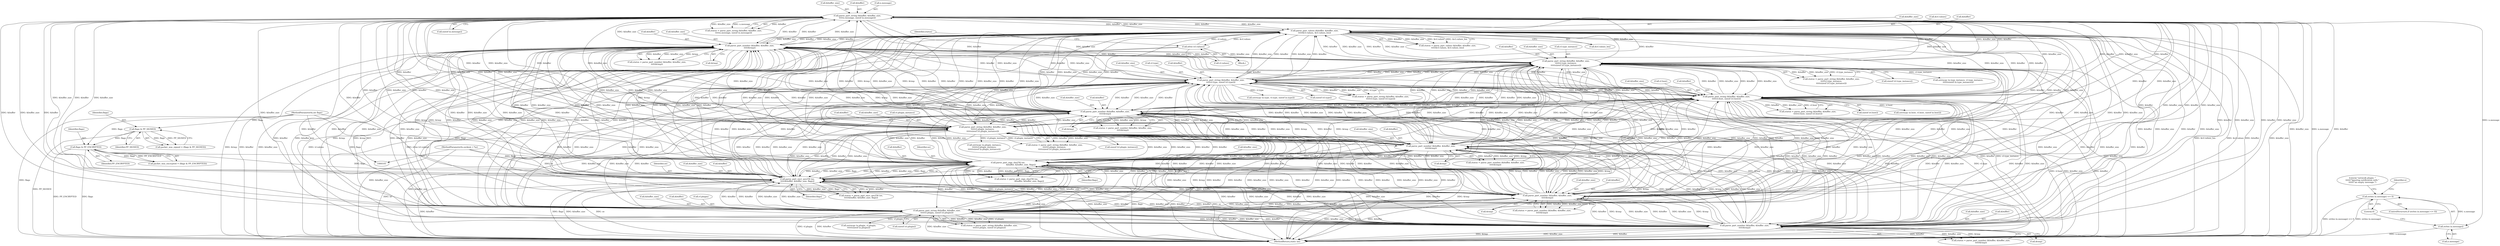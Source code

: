 digraph "0_collectd_b589096f907052b3a4da2b9ccc9b0e2e888dfc18@API" {
"1000744" [label="(Call,strlen (n.message) <= 0)"];
"1000745" [label="(Call,strlen (n.message))"];
"1000690" [label="(Call,parse_part_string (&buffer, &buffer_size,\n\t\t\t\t\tn.message, sizeof (n.message)))"];
"1000348" [label="(Call,parse_part_values (&buffer, &buffer_size,\n\t\t\t\t\t&vl.values, &vl.values_len))"];
"1000460" [label="(Call,parse_part_number (&buffer, &buffer_size,\n\t\t\t\t\t&tmp))"];
"1000655" [label="(Call,parse_part_string (&buffer, &buffer_size,\n\t\t\t\t\tvl.type_instance,\n\t\t\t\t\tsizeof (vl.type_instance)))"];
"1000620" [label="(Call,parse_part_string (&buffer, &buffer_size,\n\t\t\t\t\tvl.type, sizeof (vl.type)))"];
"1000515" [label="(Call,parse_part_string (&buffer, &buffer_size,\n\t\t\t\t\tvl.host, sizeof (vl.host)))"];
"1000386" [label="(Call,parse_part_number (&buffer, &buffer_size,\n\t\t\t\t\t&tmp))"];
"1000550" [label="(Call,parse_part_string (&buffer, &buffer_size,\n\t\t\t\t\tvl.plugin, sizeof (vl.plugin)))"];
"1000489" [label="(Call,parse_part_number (&buffer, &buffer_size,\n\t\t\t\t\t&tmp))"];
"1000218" [label="(Call,parse_part_encr_aes256 (se,\n\t\t\t\t\t&buffer, &buffer_size, flags))"];
"1000281" [label="(Call,parse_part_sign_sha256 (se,\n                                        &buffer, &buffer_size, flags))"];
"1000106" [label="(MethodParameterIn,sockent_t *se)"];
"1000770" [label="(Call,parse_part_number (&buffer, &buffer_size,\n\t\t\t\t\t&tmp))"];
"1000585" [label="(Call,parse_part_string (&buffer, &buffer_size,\n\t\t\t\t\tvl.plugin_instance,\n\t\t\t\t\tsizeof (vl.plugin_instance)))"];
"1000422" [label="(Call,parse_part_number (&buffer, &buffer_size,\n\t\t\t\t\t&tmp))"];
"1000127" [label="(Call,flags & PP_ENCRYPTED)"];
"1000121" [label="(Call,flags & PP_SIGNED)"];
"1000109" [label="(MethodParameterIn,int flags)"];
"1000370" [label="(Call,sfree (vl.values))"];
"1000513" [label="(Call,status = parse_part_string (&buffer, &buffer_size,\n\t\t\t\t\tvl.host, sizeof (vl.host)))"];
"1000371" [label="(Call,vl.values)"];
"1000353" [label="(Call,&vl.values)"];
"1000125" [label="(Call,packet_was_encrypted = (flags & PP_ENCRYPTED))"];
"1000219" [label="(Identifier,se)"];
"1000653" [label="(Call,status = parse_part_string (&buffer, &buffer_size,\n\t\t\t\t\tvl.type_instance,\n\t\t\t\t\tsizeof (vl.type_instance)))"];
"1000757" [label="(Identifier,n)"];
"1000420" [label="(Call,status = parse_part_number (&buffer, &buffer_size,\n\t\t\t\t\t&tmp))"];
"1000458" [label="(Call,status = parse_part_number (&buffer, &buffer_size,\n\t\t\t\t\t&tmp))"];
"1000492" [label="(Call,&buffer_size)"];
"1000389" [label="(Call,&buffer_size)"];
"1000222" [label="(Call,&buffer_size)"];
"1000281" [label="(Call,parse_part_sign_sha256 (se,\n                                        &buffer, &buffer_size, flags))"];
"1000123" [label="(Identifier,PP_SIGNED)"];
"1000515" [label="(Call,parse_part_string (&buffer, &buffer_size,\n\t\t\t\t\tvl.host, sizeof (vl.host)))"];
"1000636" [label="(Call,sstrncpy (n.type, vl.type, sizeof (n.type)))"];
"1000220" [label="(Call,&buffer)"];
"1000558" [label="(Call,sizeof (vl.plugin))"];
"1000585" [label="(Call,parse_part_string (&buffer, &buffer_size,\n\t\t\t\t\tvl.plugin_instance,\n\t\t\t\t\tsizeof (vl.plugin_instance)))"];
"1000588" [label="(Call,&buffer_size)"];
"1000386" [label="(Call,parse_part_number (&buffer, &buffer_size,\n\t\t\t\t\t&tmp))"];
"1000349" [label="(Call,&buffer)"];
"1000746" [label="(Call,n.message)"];
"1000658" [label="(Call,&buffer_size)"];
"1000279" [label="(Call,status = parse_part_sign_sha256 (se,\n                                        &buffer, &buffer_size, flags))"];
"1000548" [label="(Call,status = parse_part_string (&buffer, &buffer_size,\n\t\t\t\t\tvl.plugin, sizeof (vl.plugin)))"];
"1000460" [label="(Call,parse_part_number (&buffer, &buffer_size,\n\t\t\t\t\t&tmp))"];
"1000593" [label="(Call,sizeof (vl.plugin_instance))"];
"1000106" [label="(MethodParameterIn,sockent_t *se)"];
"1000516" [label="(Call,&buffer)"];
"1000487" [label="(Call,status = parse_part_number (&buffer, &buffer_size,\n\t\t\t\t\t&tmp))"];
"1000553" [label="(Call,&buffer_size)"];
"1000129" [label="(Identifier,PP_ENCRYPTED)"];
"1000770" [label="(Call,parse_part_number (&buffer, &buffer_size,\n\t\t\t\t\t&tmp))"];
"1000494" [label="(Call,&tmp)"];
"1000518" [label="(Call,&buffer_size)"];
"1000771" [label="(Call,&buffer)"];
"1000346" [label="(Call,status = parse_part_values (&buffer, &buffer_size,\n\t\t\t\t\t&vl.values, &vl.values_len))"];
"1000427" [label="(Call,&tmp)"];
"1000623" [label="(Call,&buffer_size)"];
"1000698" [label="(Call,sizeof (n.message))"];
"1000152" [label="(Identifier,status)"];
"1000119" [label="(Call,packet_was_signed = (flags & PP_SIGNED))"];
"1000384" [label="(Call,status = parse_part_number (&buffer, &buffer_size,\n\t\t\t\t\t&tmp))"];
"1000224" [label="(Identifier,flags)"];
"1000218" [label="(Call,parse_part_encr_aes256 (se,\n\t\t\t\t\t&buffer, &buffer_size, flags))"];
"1000285" [label="(Call,&buffer_size)"];
"1000121" [label="(Call,flags & PP_SIGNED)"];
"1000590" [label="(Call,vl.plugin_instance)"];
"1000283" [label="(Call,&buffer)"];
"1000345" [label="(Block,)"];
"1000586" [label="(Call,&buffer)"];
"1000422" [label="(Call,parse_part_number (&buffer, &buffer_size,\n\t\t\t\t\t&tmp))"];
"1000817" [label="(MethodReturn,static int)"];
"1000663" [label="(Call,sizeof (vl.type_instance))"];
"1000551" [label="(Call,&buffer)"];
"1000425" [label="(Call,&buffer_size)"];
"1000370" [label="(Call,sfree (vl.values))"];
"1000601" [label="(Call,sstrncpy (n.plugin_instance,\n\t\t\t\t\t\tvl.plugin_instance,\n\t\t\t\t\t\tsizeof (n.plugin_instance)))"];
"1000523" [label="(Call,sizeof (vl.host))"];
"1000660" [label="(Call,vl.type_instance)"];
"1000583" [label="(Call,status = parse_part_string (&buffer, &buffer_size,\n\t\t\t\t\tvl.plugin_instance,\n\t\t\t\t\tsizeof (vl.plugin_instance)))"];
"1000348" [label="(Call,parse_part_values (&buffer, &buffer_size,\n\t\t\t\t\t&vl.values, &vl.values_len))"];
"1000520" [label="(Call,vl.host)"];
"1000752" [label="(Literal,\"network plugin: \"\n\t\t\t\t\t\t\"Ignoring notification with \"\n\t\t\t\t\t\t\"an empty message.\")"];
"1000628" [label="(Call,sizeof (vl.type))"];
"1000693" [label="(Call,&buffer_size)"];
"1000743" [label="(ControlStructure,if (strlen (n.message) <= 0))"];
"1000773" [label="(Call,&buffer_size)"];
"1000618" [label="(Call,status = parse_part_string (&buffer, &buffer_size,\n\t\t\t\t\tvl.type, sizeof (vl.type)))"];
"1000351" [label="(Call,&buffer_size)"];
"1000391" [label="(Call,&tmp)"];
"1000555" [label="(Call,vl.plugin)"];
"1000463" [label="(Call,&buffer_size)"];
"1000745" [label="(Call,strlen (n.message))"];
"1000566" [label="(Call,sstrncpy (n.plugin, vl.plugin,\n\t\t\t\t\t\tsizeof (n.plugin)))"];
"1000109" [label="(MethodParameterIn,int flags)"];
"1000387" [label="(Call,&buffer)"];
"1000744" [label="(Call,strlen (n.message) <= 0)"];
"1000423" [label="(Call,&buffer)"];
"1000357" [label="(Call,&vl.values_len)"];
"1000620" [label="(Call,parse_part_string (&buffer, &buffer_size,\n\t\t\t\t\tvl.type, sizeof (vl.type)))"];
"1000655" [label="(Call,parse_part_string (&buffer, &buffer_size,\n\t\t\t\t\tvl.type_instance,\n\t\t\t\t\tsizeof (vl.type_instance)))"];
"1000531" [label="(Call,sstrncpy (n.host, vl.host, sizeof (n.host)))"];
"1000216" [label="(Call,status = parse_part_encr_aes256 (se,\n\t\t\t\t\t&buffer, &buffer_size, flags))"];
"1000749" [label="(Literal,0)"];
"1000550" [label="(Call,parse_part_string (&buffer, &buffer_size,\n\t\t\t\t\tvl.plugin, sizeof (vl.plugin)))"];
"1000625" [label="(Call,vl.type)"];
"1000775" [label="(Call,&tmp)"];
"1000128" [label="(Identifier,flags)"];
"1000621" [label="(Call,&buffer)"];
"1000690" [label="(Call,parse_part_string (&buffer, &buffer_size,\n\t\t\t\t\tn.message, sizeof (n.message)))"];
"1000465" [label="(Call,&tmp)"];
"1000490" [label="(Call,&buffer)"];
"1000287" [label="(Identifier,flags)"];
"1000282" [label="(Identifier,se)"];
"1000691" [label="(Call,&buffer)"];
"1000489" [label="(Call,parse_part_number (&buffer, &buffer_size,\n\t\t\t\t\t&tmp))"];
"1000461" [label="(Call,&buffer)"];
"1000768" [label="(Call,status = parse_part_number (&buffer, &buffer_size,\n\t\t\t\t\t&tmp))"];
"1000122" [label="(Identifier,flags)"];
"1000656" [label="(Call,&buffer)"];
"1000688" [label="(Call,status = parse_part_string (&buffer, &buffer_size,\n\t\t\t\t\tn.message, sizeof (n.message)))"];
"1000671" [label="(Call,sstrncpy (n.type_instance, vl.type_instance,\n\t\t\t\t\t\tsizeof (n.type_instance)))"];
"1000127" [label="(Call,flags & PP_ENCRYPTED)"];
"1000695" [label="(Call,n.message)"];
"1000744" -> "1000743"  [label="AST: "];
"1000744" -> "1000749"  [label="CFG: "];
"1000745" -> "1000744"  [label="AST: "];
"1000749" -> "1000744"  [label="AST: "];
"1000752" -> "1000744"  [label="CFG: "];
"1000757" -> "1000744"  [label="CFG: "];
"1000744" -> "1000817"  [label="DDG: strlen (n.message) <= 0"];
"1000744" -> "1000817"  [label="DDG: strlen (n.message)"];
"1000745" -> "1000744"  [label="DDG: n.message"];
"1000745" -> "1000746"  [label="CFG: "];
"1000746" -> "1000745"  [label="AST: "];
"1000749" -> "1000745"  [label="CFG: "];
"1000745" -> "1000817"  [label="DDG: n.message"];
"1000690" -> "1000745"  [label="DDG: n.message"];
"1000690" -> "1000688"  [label="AST: "];
"1000690" -> "1000698"  [label="CFG: "];
"1000691" -> "1000690"  [label="AST: "];
"1000693" -> "1000690"  [label="AST: "];
"1000695" -> "1000690"  [label="AST: "];
"1000698" -> "1000690"  [label="AST: "];
"1000688" -> "1000690"  [label="CFG: "];
"1000690" -> "1000817"  [label="DDG: &buffer_size"];
"1000690" -> "1000817"  [label="DDG: n.message"];
"1000690" -> "1000817"  [label="DDG: &buffer"];
"1000690" -> "1000218"  [label="DDG: &buffer"];
"1000690" -> "1000218"  [label="DDG: &buffer_size"];
"1000690" -> "1000281"  [label="DDG: &buffer"];
"1000690" -> "1000281"  [label="DDG: &buffer_size"];
"1000690" -> "1000348"  [label="DDG: &buffer"];
"1000690" -> "1000348"  [label="DDG: &buffer_size"];
"1000690" -> "1000386"  [label="DDG: &buffer"];
"1000690" -> "1000386"  [label="DDG: &buffer_size"];
"1000690" -> "1000422"  [label="DDG: &buffer"];
"1000690" -> "1000422"  [label="DDG: &buffer_size"];
"1000690" -> "1000460"  [label="DDG: &buffer"];
"1000690" -> "1000460"  [label="DDG: &buffer_size"];
"1000690" -> "1000489"  [label="DDG: &buffer"];
"1000690" -> "1000489"  [label="DDG: &buffer_size"];
"1000690" -> "1000515"  [label="DDG: &buffer"];
"1000690" -> "1000515"  [label="DDG: &buffer_size"];
"1000690" -> "1000550"  [label="DDG: &buffer"];
"1000690" -> "1000550"  [label="DDG: &buffer_size"];
"1000690" -> "1000585"  [label="DDG: &buffer"];
"1000690" -> "1000585"  [label="DDG: &buffer_size"];
"1000690" -> "1000620"  [label="DDG: &buffer"];
"1000690" -> "1000620"  [label="DDG: &buffer_size"];
"1000690" -> "1000655"  [label="DDG: &buffer"];
"1000690" -> "1000655"  [label="DDG: &buffer_size"];
"1000690" -> "1000688"  [label="DDG: &buffer"];
"1000690" -> "1000688"  [label="DDG: &buffer_size"];
"1000690" -> "1000688"  [label="DDG: n.message"];
"1000348" -> "1000690"  [label="DDG: &buffer"];
"1000348" -> "1000690"  [label="DDG: &buffer_size"];
"1000460" -> "1000690"  [label="DDG: &buffer"];
"1000460" -> "1000690"  [label="DDG: &buffer_size"];
"1000655" -> "1000690"  [label="DDG: &buffer"];
"1000655" -> "1000690"  [label="DDG: &buffer_size"];
"1000620" -> "1000690"  [label="DDG: &buffer"];
"1000620" -> "1000690"  [label="DDG: &buffer_size"];
"1000515" -> "1000690"  [label="DDG: &buffer"];
"1000515" -> "1000690"  [label="DDG: &buffer_size"];
"1000386" -> "1000690"  [label="DDG: &buffer"];
"1000386" -> "1000690"  [label="DDG: &buffer_size"];
"1000550" -> "1000690"  [label="DDG: &buffer"];
"1000550" -> "1000690"  [label="DDG: &buffer_size"];
"1000489" -> "1000690"  [label="DDG: &buffer"];
"1000489" -> "1000690"  [label="DDG: &buffer_size"];
"1000218" -> "1000690"  [label="DDG: &buffer"];
"1000218" -> "1000690"  [label="DDG: &buffer_size"];
"1000281" -> "1000690"  [label="DDG: &buffer"];
"1000281" -> "1000690"  [label="DDG: &buffer_size"];
"1000770" -> "1000690"  [label="DDG: &buffer"];
"1000770" -> "1000690"  [label="DDG: &buffer_size"];
"1000585" -> "1000690"  [label="DDG: &buffer"];
"1000585" -> "1000690"  [label="DDG: &buffer_size"];
"1000422" -> "1000690"  [label="DDG: &buffer"];
"1000422" -> "1000690"  [label="DDG: &buffer_size"];
"1000690" -> "1000770"  [label="DDG: &buffer"];
"1000690" -> "1000770"  [label="DDG: &buffer_size"];
"1000348" -> "1000346"  [label="AST: "];
"1000348" -> "1000357"  [label="CFG: "];
"1000349" -> "1000348"  [label="AST: "];
"1000351" -> "1000348"  [label="AST: "];
"1000353" -> "1000348"  [label="AST: "];
"1000357" -> "1000348"  [label="AST: "];
"1000346" -> "1000348"  [label="CFG: "];
"1000348" -> "1000817"  [label="DDG: &buffer"];
"1000348" -> "1000817"  [label="DDG: &buffer_size"];
"1000348" -> "1000817"  [label="DDG: &vl.values_len"];
"1000348" -> "1000817"  [label="DDG: &vl.values"];
"1000348" -> "1000218"  [label="DDG: &buffer"];
"1000348" -> "1000218"  [label="DDG: &buffer_size"];
"1000348" -> "1000281"  [label="DDG: &buffer"];
"1000348" -> "1000281"  [label="DDG: &buffer_size"];
"1000348" -> "1000346"  [label="DDG: &buffer"];
"1000348" -> "1000346"  [label="DDG: &buffer_size"];
"1000348" -> "1000346"  [label="DDG: &vl.values"];
"1000348" -> "1000346"  [label="DDG: &vl.values_len"];
"1000460" -> "1000348"  [label="DDG: &buffer"];
"1000460" -> "1000348"  [label="DDG: &buffer_size"];
"1000655" -> "1000348"  [label="DDG: &buffer"];
"1000655" -> "1000348"  [label="DDG: &buffer_size"];
"1000620" -> "1000348"  [label="DDG: &buffer"];
"1000620" -> "1000348"  [label="DDG: &buffer_size"];
"1000515" -> "1000348"  [label="DDG: &buffer"];
"1000515" -> "1000348"  [label="DDG: &buffer_size"];
"1000386" -> "1000348"  [label="DDG: &buffer"];
"1000386" -> "1000348"  [label="DDG: &buffer_size"];
"1000550" -> "1000348"  [label="DDG: &buffer"];
"1000550" -> "1000348"  [label="DDG: &buffer_size"];
"1000489" -> "1000348"  [label="DDG: &buffer"];
"1000489" -> "1000348"  [label="DDG: &buffer_size"];
"1000218" -> "1000348"  [label="DDG: &buffer"];
"1000218" -> "1000348"  [label="DDG: &buffer_size"];
"1000281" -> "1000348"  [label="DDG: &buffer"];
"1000281" -> "1000348"  [label="DDG: &buffer_size"];
"1000770" -> "1000348"  [label="DDG: &buffer"];
"1000770" -> "1000348"  [label="DDG: &buffer_size"];
"1000585" -> "1000348"  [label="DDG: &buffer"];
"1000585" -> "1000348"  [label="DDG: &buffer_size"];
"1000422" -> "1000348"  [label="DDG: &buffer"];
"1000422" -> "1000348"  [label="DDG: &buffer_size"];
"1000370" -> "1000348"  [label="DDG: vl.values"];
"1000348" -> "1000370"  [label="DDG: &vl.values"];
"1000348" -> "1000386"  [label="DDG: &buffer"];
"1000348" -> "1000386"  [label="DDG: &buffer_size"];
"1000348" -> "1000422"  [label="DDG: &buffer"];
"1000348" -> "1000422"  [label="DDG: &buffer_size"];
"1000348" -> "1000460"  [label="DDG: &buffer"];
"1000348" -> "1000460"  [label="DDG: &buffer_size"];
"1000348" -> "1000489"  [label="DDG: &buffer"];
"1000348" -> "1000489"  [label="DDG: &buffer_size"];
"1000348" -> "1000515"  [label="DDG: &buffer"];
"1000348" -> "1000515"  [label="DDG: &buffer_size"];
"1000348" -> "1000550"  [label="DDG: &buffer"];
"1000348" -> "1000550"  [label="DDG: &buffer_size"];
"1000348" -> "1000585"  [label="DDG: &buffer"];
"1000348" -> "1000585"  [label="DDG: &buffer_size"];
"1000348" -> "1000620"  [label="DDG: &buffer"];
"1000348" -> "1000620"  [label="DDG: &buffer_size"];
"1000348" -> "1000655"  [label="DDG: &buffer"];
"1000348" -> "1000655"  [label="DDG: &buffer_size"];
"1000348" -> "1000770"  [label="DDG: &buffer"];
"1000348" -> "1000770"  [label="DDG: &buffer_size"];
"1000460" -> "1000458"  [label="AST: "];
"1000460" -> "1000465"  [label="CFG: "];
"1000461" -> "1000460"  [label="AST: "];
"1000463" -> "1000460"  [label="AST: "];
"1000465" -> "1000460"  [label="AST: "];
"1000458" -> "1000460"  [label="CFG: "];
"1000460" -> "1000817"  [label="DDG: &buffer"];
"1000460" -> "1000817"  [label="DDG: &tmp"];
"1000460" -> "1000817"  [label="DDG: &buffer_size"];
"1000460" -> "1000218"  [label="DDG: &buffer"];
"1000460" -> "1000218"  [label="DDG: &buffer_size"];
"1000460" -> "1000281"  [label="DDG: &buffer"];
"1000460" -> "1000281"  [label="DDG: &buffer_size"];
"1000460" -> "1000386"  [label="DDG: &buffer"];
"1000460" -> "1000386"  [label="DDG: &buffer_size"];
"1000460" -> "1000386"  [label="DDG: &tmp"];
"1000460" -> "1000422"  [label="DDG: &buffer"];
"1000460" -> "1000422"  [label="DDG: &buffer_size"];
"1000460" -> "1000422"  [label="DDG: &tmp"];
"1000460" -> "1000458"  [label="DDG: &buffer"];
"1000460" -> "1000458"  [label="DDG: &buffer_size"];
"1000460" -> "1000458"  [label="DDG: &tmp"];
"1000655" -> "1000460"  [label="DDG: &buffer"];
"1000655" -> "1000460"  [label="DDG: &buffer_size"];
"1000620" -> "1000460"  [label="DDG: &buffer"];
"1000620" -> "1000460"  [label="DDG: &buffer_size"];
"1000515" -> "1000460"  [label="DDG: &buffer"];
"1000515" -> "1000460"  [label="DDG: &buffer_size"];
"1000386" -> "1000460"  [label="DDG: &buffer"];
"1000386" -> "1000460"  [label="DDG: &buffer_size"];
"1000386" -> "1000460"  [label="DDG: &tmp"];
"1000550" -> "1000460"  [label="DDG: &buffer"];
"1000550" -> "1000460"  [label="DDG: &buffer_size"];
"1000489" -> "1000460"  [label="DDG: &buffer"];
"1000489" -> "1000460"  [label="DDG: &buffer_size"];
"1000489" -> "1000460"  [label="DDG: &tmp"];
"1000218" -> "1000460"  [label="DDG: &buffer"];
"1000218" -> "1000460"  [label="DDG: &buffer_size"];
"1000281" -> "1000460"  [label="DDG: &buffer"];
"1000281" -> "1000460"  [label="DDG: &buffer_size"];
"1000770" -> "1000460"  [label="DDG: &buffer"];
"1000770" -> "1000460"  [label="DDG: &buffer_size"];
"1000770" -> "1000460"  [label="DDG: &tmp"];
"1000585" -> "1000460"  [label="DDG: &buffer"];
"1000585" -> "1000460"  [label="DDG: &buffer_size"];
"1000422" -> "1000460"  [label="DDG: &buffer"];
"1000422" -> "1000460"  [label="DDG: &buffer_size"];
"1000422" -> "1000460"  [label="DDG: &tmp"];
"1000460" -> "1000489"  [label="DDG: &buffer"];
"1000460" -> "1000489"  [label="DDG: &buffer_size"];
"1000460" -> "1000489"  [label="DDG: &tmp"];
"1000460" -> "1000515"  [label="DDG: &buffer"];
"1000460" -> "1000515"  [label="DDG: &buffer_size"];
"1000460" -> "1000550"  [label="DDG: &buffer"];
"1000460" -> "1000550"  [label="DDG: &buffer_size"];
"1000460" -> "1000585"  [label="DDG: &buffer"];
"1000460" -> "1000585"  [label="DDG: &buffer_size"];
"1000460" -> "1000620"  [label="DDG: &buffer"];
"1000460" -> "1000620"  [label="DDG: &buffer_size"];
"1000460" -> "1000655"  [label="DDG: &buffer"];
"1000460" -> "1000655"  [label="DDG: &buffer_size"];
"1000460" -> "1000770"  [label="DDG: &buffer"];
"1000460" -> "1000770"  [label="DDG: &buffer_size"];
"1000460" -> "1000770"  [label="DDG: &tmp"];
"1000655" -> "1000653"  [label="AST: "];
"1000655" -> "1000663"  [label="CFG: "];
"1000656" -> "1000655"  [label="AST: "];
"1000658" -> "1000655"  [label="AST: "];
"1000660" -> "1000655"  [label="AST: "];
"1000663" -> "1000655"  [label="AST: "];
"1000653" -> "1000655"  [label="CFG: "];
"1000655" -> "1000817"  [label="DDG: &buffer"];
"1000655" -> "1000817"  [label="DDG: vl.type_instance"];
"1000655" -> "1000817"  [label="DDG: &buffer_size"];
"1000655" -> "1000218"  [label="DDG: &buffer"];
"1000655" -> "1000218"  [label="DDG: &buffer_size"];
"1000655" -> "1000281"  [label="DDG: &buffer"];
"1000655" -> "1000281"  [label="DDG: &buffer_size"];
"1000655" -> "1000386"  [label="DDG: &buffer"];
"1000655" -> "1000386"  [label="DDG: &buffer_size"];
"1000655" -> "1000422"  [label="DDG: &buffer"];
"1000655" -> "1000422"  [label="DDG: &buffer_size"];
"1000655" -> "1000489"  [label="DDG: &buffer"];
"1000655" -> "1000489"  [label="DDG: &buffer_size"];
"1000655" -> "1000515"  [label="DDG: &buffer"];
"1000655" -> "1000515"  [label="DDG: &buffer_size"];
"1000655" -> "1000550"  [label="DDG: &buffer"];
"1000655" -> "1000550"  [label="DDG: &buffer_size"];
"1000655" -> "1000585"  [label="DDG: &buffer"];
"1000655" -> "1000585"  [label="DDG: &buffer_size"];
"1000655" -> "1000620"  [label="DDG: &buffer"];
"1000655" -> "1000620"  [label="DDG: &buffer_size"];
"1000655" -> "1000653"  [label="DDG: &buffer"];
"1000655" -> "1000653"  [label="DDG: &buffer_size"];
"1000655" -> "1000653"  [label="DDG: vl.type_instance"];
"1000620" -> "1000655"  [label="DDG: &buffer"];
"1000620" -> "1000655"  [label="DDG: &buffer_size"];
"1000515" -> "1000655"  [label="DDG: &buffer"];
"1000515" -> "1000655"  [label="DDG: &buffer_size"];
"1000386" -> "1000655"  [label="DDG: &buffer"];
"1000386" -> "1000655"  [label="DDG: &buffer_size"];
"1000550" -> "1000655"  [label="DDG: &buffer"];
"1000550" -> "1000655"  [label="DDG: &buffer_size"];
"1000489" -> "1000655"  [label="DDG: &buffer"];
"1000489" -> "1000655"  [label="DDG: &buffer_size"];
"1000218" -> "1000655"  [label="DDG: &buffer"];
"1000218" -> "1000655"  [label="DDG: &buffer_size"];
"1000281" -> "1000655"  [label="DDG: &buffer"];
"1000281" -> "1000655"  [label="DDG: &buffer_size"];
"1000770" -> "1000655"  [label="DDG: &buffer"];
"1000770" -> "1000655"  [label="DDG: &buffer_size"];
"1000585" -> "1000655"  [label="DDG: &buffer"];
"1000585" -> "1000655"  [label="DDG: &buffer_size"];
"1000422" -> "1000655"  [label="DDG: &buffer"];
"1000422" -> "1000655"  [label="DDG: &buffer_size"];
"1000655" -> "1000671"  [label="DDG: vl.type_instance"];
"1000655" -> "1000770"  [label="DDG: &buffer"];
"1000655" -> "1000770"  [label="DDG: &buffer_size"];
"1000620" -> "1000618"  [label="AST: "];
"1000620" -> "1000628"  [label="CFG: "];
"1000621" -> "1000620"  [label="AST: "];
"1000623" -> "1000620"  [label="AST: "];
"1000625" -> "1000620"  [label="AST: "];
"1000628" -> "1000620"  [label="AST: "];
"1000618" -> "1000620"  [label="CFG: "];
"1000620" -> "1000817"  [label="DDG: &buffer_size"];
"1000620" -> "1000817"  [label="DDG: &buffer"];
"1000620" -> "1000817"  [label="DDG: vl.type"];
"1000620" -> "1000218"  [label="DDG: &buffer"];
"1000620" -> "1000218"  [label="DDG: &buffer_size"];
"1000620" -> "1000281"  [label="DDG: &buffer"];
"1000620" -> "1000281"  [label="DDG: &buffer_size"];
"1000620" -> "1000386"  [label="DDG: &buffer"];
"1000620" -> "1000386"  [label="DDG: &buffer_size"];
"1000620" -> "1000422"  [label="DDG: &buffer"];
"1000620" -> "1000422"  [label="DDG: &buffer_size"];
"1000620" -> "1000489"  [label="DDG: &buffer"];
"1000620" -> "1000489"  [label="DDG: &buffer_size"];
"1000620" -> "1000515"  [label="DDG: &buffer"];
"1000620" -> "1000515"  [label="DDG: &buffer_size"];
"1000620" -> "1000550"  [label="DDG: &buffer"];
"1000620" -> "1000550"  [label="DDG: &buffer_size"];
"1000620" -> "1000585"  [label="DDG: &buffer"];
"1000620" -> "1000585"  [label="DDG: &buffer_size"];
"1000620" -> "1000618"  [label="DDG: &buffer"];
"1000620" -> "1000618"  [label="DDG: &buffer_size"];
"1000620" -> "1000618"  [label="DDG: vl.type"];
"1000515" -> "1000620"  [label="DDG: &buffer"];
"1000515" -> "1000620"  [label="DDG: &buffer_size"];
"1000386" -> "1000620"  [label="DDG: &buffer"];
"1000386" -> "1000620"  [label="DDG: &buffer_size"];
"1000550" -> "1000620"  [label="DDG: &buffer"];
"1000550" -> "1000620"  [label="DDG: &buffer_size"];
"1000489" -> "1000620"  [label="DDG: &buffer"];
"1000489" -> "1000620"  [label="DDG: &buffer_size"];
"1000218" -> "1000620"  [label="DDG: &buffer"];
"1000218" -> "1000620"  [label="DDG: &buffer_size"];
"1000281" -> "1000620"  [label="DDG: &buffer"];
"1000281" -> "1000620"  [label="DDG: &buffer_size"];
"1000770" -> "1000620"  [label="DDG: &buffer"];
"1000770" -> "1000620"  [label="DDG: &buffer_size"];
"1000585" -> "1000620"  [label="DDG: &buffer"];
"1000585" -> "1000620"  [label="DDG: &buffer_size"];
"1000422" -> "1000620"  [label="DDG: &buffer"];
"1000422" -> "1000620"  [label="DDG: &buffer_size"];
"1000620" -> "1000636"  [label="DDG: vl.type"];
"1000620" -> "1000770"  [label="DDG: &buffer"];
"1000620" -> "1000770"  [label="DDG: &buffer_size"];
"1000515" -> "1000513"  [label="AST: "];
"1000515" -> "1000523"  [label="CFG: "];
"1000516" -> "1000515"  [label="AST: "];
"1000518" -> "1000515"  [label="AST: "];
"1000520" -> "1000515"  [label="AST: "];
"1000523" -> "1000515"  [label="AST: "];
"1000513" -> "1000515"  [label="CFG: "];
"1000515" -> "1000817"  [label="DDG: vl.host"];
"1000515" -> "1000817"  [label="DDG: &buffer_size"];
"1000515" -> "1000817"  [label="DDG: &buffer"];
"1000515" -> "1000218"  [label="DDG: &buffer"];
"1000515" -> "1000218"  [label="DDG: &buffer_size"];
"1000515" -> "1000281"  [label="DDG: &buffer"];
"1000515" -> "1000281"  [label="DDG: &buffer_size"];
"1000515" -> "1000386"  [label="DDG: &buffer"];
"1000515" -> "1000386"  [label="DDG: &buffer_size"];
"1000515" -> "1000422"  [label="DDG: &buffer"];
"1000515" -> "1000422"  [label="DDG: &buffer_size"];
"1000515" -> "1000489"  [label="DDG: &buffer"];
"1000515" -> "1000489"  [label="DDG: &buffer_size"];
"1000515" -> "1000513"  [label="DDG: &buffer"];
"1000515" -> "1000513"  [label="DDG: &buffer_size"];
"1000515" -> "1000513"  [label="DDG: vl.host"];
"1000386" -> "1000515"  [label="DDG: &buffer"];
"1000386" -> "1000515"  [label="DDG: &buffer_size"];
"1000550" -> "1000515"  [label="DDG: &buffer"];
"1000550" -> "1000515"  [label="DDG: &buffer_size"];
"1000489" -> "1000515"  [label="DDG: &buffer"];
"1000489" -> "1000515"  [label="DDG: &buffer_size"];
"1000218" -> "1000515"  [label="DDG: &buffer"];
"1000218" -> "1000515"  [label="DDG: &buffer_size"];
"1000281" -> "1000515"  [label="DDG: &buffer"];
"1000281" -> "1000515"  [label="DDG: &buffer_size"];
"1000770" -> "1000515"  [label="DDG: &buffer"];
"1000770" -> "1000515"  [label="DDG: &buffer_size"];
"1000585" -> "1000515"  [label="DDG: &buffer"];
"1000585" -> "1000515"  [label="DDG: &buffer_size"];
"1000422" -> "1000515"  [label="DDG: &buffer"];
"1000422" -> "1000515"  [label="DDG: &buffer_size"];
"1000515" -> "1000531"  [label="DDG: vl.host"];
"1000515" -> "1000550"  [label="DDG: &buffer"];
"1000515" -> "1000550"  [label="DDG: &buffer_size"];
"1000515" -> "1000585"  [label="DDG: &buffer"];
"1000515" -> "1000585"  [label="DDG: &buffer_size"];
"1000515" -> "1000770"  [label="DDG: &buffer"];
"1000515" -> "1000770"  [label="DDG: &buffer_size"];
"1000386" -> "1000384"  [label="AST: "];
"1000386" -> "1000391"  [label="CFG: "];
"1000387" -> "1000386"  [label="AST: "];
"1000389" -> "1000386"  [label="AST: "];
"1000391" -> "1000386"  [label="AST: "];
"1000384" -> "1000386"  [label="CFG: "];
"1000386" -> "1000817"  [label="DDG: &buffer_size"];
"1000386" -> "1000817"  [label="DDG: &buffer"];
"1000386" -> "1000817"  [label="DDG: &tmp"];
"1000386" -> "1000218"  [label="DDG: &buffer"];
"1000386" -> "1000218"  [label="DDG: &buffer_size"];
"1000386" -> "1000281"  [label="DDG: &buffer"];
"1000386" -> "1000281"  [label="DDG: &buffer_size"];
"1000386" -> "1000384"  [label="DDG: &buffer"];
"1000386" -> "1000384"  [label="DDG: &buffer_size"];
"1000386" -> "1000384"  [label="DDG: &tmp"];
"1000550" -> "1000386"  [label="DDG: &buffer"];
"1000550" -> "1000386"  [label="DDG: &buffer_size"];
"1000489" -> "1000386"  [label="DDG: &buffer"];
"1000489" -> "1000386"  [label="DDG: &buffer_size"];
"1000489" -> "1000386"  [label="DDG: &tmp"];
"1000218" -> "1000386"  [label="DDG: &buffer"];
"1000218" -> "1000386"  [label="DDG: &buffer_size"];
"1000281" -> "1000386"  [label="DDG: &buffer"];
"1000281" -> "1000386"  [label="DDG: &buffer_size"];
"1000770" -> "1000386"  [label="DDG: &buffer"];
"1000770" -> "1000386"  [label="DDG: &buffer_size"];
"1000770" -> "1000386"  [label="DDG: &tmp"];
"1000585" -> "1000386"  [label="DDG: &buffer"];
"1000585" -> "1000386"  [label="DDG: &buffer_size"];
"1000422" -> "1000386"  [label="DDG: &buffer"];
"1000422" -> "1000386"  [label="DDG: &buffer_size"];
"1000422" -> "1000386"  [label="DDG: &tmp"];
"1000386" -> "1000422"  [label="DDG: &buffer"];
"1000386" -> "1000422"  [label="DDG: &buffer_size"];
"1000386" -> "1000422"  [label="DDG: &tmp"];
"1000386" -> "1000489"  [label="DDG: &buffer"];
"1000386" -> "1000489"  [label="DDG: &buffer_size"];
"1000386" -> "1000489"  [label="DDG: &tmp"];
"1000386" -> "1000550"  [label="DDG: &buffer"];
"1000386" -> "1000550"  [label="DDG: &buffer_size"];
"1000386" -> "1000585"  [label="DDG: &buffer"];
"1000386" -> "1000585"  [label="DDG: &buffer_size"];
"1000386" -> "1000770"  [label="DDG: &buffer"];
"1000386" -> "1000770"  [label="DDG: &buffer_size"];
"1000386" -> "1000770"  [label="DDG: &tmp"];
"1000550" -> "1000548"  [label="AST: "];
"1000550" -> "1000558"  [label="CFG: "];
"1000551" -> "1000550"  [label="AST: "];
"1000553" -> "1000550"  [label="AST: "];
"1000555" -> "1000550"  [label="AST: "];
"1000558" -> "1000550"  [label="AST: "];
"1000548" -> "1000550"  [label="CFG: "];
"1000550" -> "1000817"  [label="DDG: &buffer_size"];
"1000550" -> "1000817"  [label="DDG: vl.plugin"];
"1000550" -> "1000817"  [label="DDG: &buffer"];
"1000550" -> "1000218"  [label="DDG: &buffer"];
"1000550" -> "1000218"  [label="DDG: &buffer_size"];
"1000550" -> "1000281"  [label="DDG: &buffer"];
"1000550" -> "1000281"  [label="DDG: &buffer_size"];
"1000550" -> "1000422"  [label="DDG: &buffer"];
"1000550" -> "1000422"  [label="DDG: &buffer_size"];
"1000550" -> "1000489"  [label="DDG: &buffer"];
"1000550" -> "1000489"  [label="DDG: &buffer_size"];
"1000550" -> "1000548"  [label="DDG: &buffer"];
"1000550" -> "1000548"  [label="DDG: &buffer_size"];
"1000550" -> "1000548"  [label="DDG: vl.plugin"];
"1000489" -> "1000550"  [label="DDG: &buffer"];
"1000489" -> "1000550"  [label="DDG: &buffer_size"];
"1000218" -> "1000550"  [label="DDG: &buffer"];
"1000218" -> "1000550"  [label="DDG: &buffer_size"];
"1000281" -> "1000550"  [label="DDG: &buffer"];
"1000281" -> "1000550"  [label="DDG: &buffer_size"];
"1000770" -> "1000550"  [label="DDG: &buffer"];
"1000770" -> "1000550"  [label="DDG: &buffer_size"];
"1000585" -> "1000550"  [label="DDG: &buffer"];
"1000585" -> "1000550"  [label="DDG: &buffer_size"];
"1000422" -> "1000550"  [label="DDG: &buffer"];
"1000422" -> "1000550"  [label="DDG: &buffer_size"];
"1000550" -> "1000566"  [label="DDG: vl.plugin"];
"1000550" -> "1000585"  [label="DDG: &buffer"];
"1000550" -> "1000585"  [label="DDG: &buffer_size"];
"1000550" -> "1000770"  [label="DDG: &buffer"];
"1000550" -> "1000770"  [label="DDG: &buffer_size"];
"1000489" -> "1000487"  [label="AST: "];
"1000489" -> "1000494"  [label="CFG: "];
"1000490" -> "1000489"  [label="AST: "];
"1000492" -> "1000489"  [label="AST: "];
"1000494" -> "1000489"  [label="AST: "];
"1000487" -> "1000489"  [label="CFG: "];
"1000489" -> "1000817"  [label="DDG: &tmp"];
"1000489" -> "1000817"  [label="DDG: &buffer"];
"1000489" -> "1000817"  [label="DDG: &buffer_size"];
"1000489" -> "1000218"  [label="DDG: &buffer"];
"1000489" -> "1000218"  [label="DDG: &buffer_size"];
"1000489" -> "1000281"  [label="DDG: &buffer"];
"1000489" -> "1000281"  [label="DDG: &buffer_size"];
"1000489" -> "1000422"  [label="DDG: &buffer"];
"1000489" -> "1000422"  [label="DDG: &buffer_size"];
"1000489" -> "1000422"  [label="DDG: &tmp"];
"1000489" -> "1000487"  [label="DDG: &buffer"];
"1000489" -> "1000487"  [label="DDG: &buffer_size"];
"1000489" -> "1000487"  [label="DDG: &tmp"];
"1000218" -> "1000489"  [label="DDG: &buffer"];
"1000218" -> "1000489"  [label="DDG: &buffer_size"];
"1000281" -> "1000489"  [label="DDG: &buffer"];
"1000281" -> "1000489"  [label="DDG: &buffer_size"];
"1000770" -> "1000489"  [label="DDG: &buffer"];
"1000770" -> "1000489"  [label="DDG: &buffer_size"];
"1000770" -> "1000489"  [label="DDG: &tmp"];
"1000585" -> "1000489"  [label="DDG: &buffer"];
"1000585" -> "1000489"  [label="DDG: &buffer_size"];
"1000422" -> "1000489"  [label="DDG: &buffer"];
"1000422" -> "1000489"  [label="DDG: &buffer_size"];
"1000422" -> "1000489"  [label="DDG: &tmp"];
"1000489" -> "1000585"  [label="DDG: &buffer"];
"1000489" -> "1000585"  [label="DDG: &buffer_size"];
"1000489" -> "1000770"  [label="DDG: &buffer"];
"1000489" -> "1000770"  [label="DDG: &buffer_size"];
"1000489" -> "1000770"  [label="DDG: &tmp"];
"1000218" -> "1000216"  [label="AST: "];
"1000218" -> "1000224"  [label="CFG: "];
"1000219" -> "1000218"  [label="AST: "];
"1000220" -> "1000218"  [label="AST: "];
"1000222" -> "1000218"  [label="AST: "];
"1000224" -> "1000218"  [label="AST: "];
"1000216" -> "1000218"  [label="CFG: "];
"1000218" -> "1000817"  [label="DDG: se"];
"1000218" -> "1000817"  [label="DDG: &buffer_size"];
"1000218" -> "1000817"  [label="DDG: &buffer"];
"1000218" -> "1000817"  [label="DDG: flags"];
"1000218" -> "1000216"  [label="DDG: se"];
"1000218" -> "1000216"  [label="DDG: &buffer"];
"1000218" -> "1000216"  [label="DDG: &buffer_size"];
"1000218" -> "1000216"  [label="DDG: flags"];
"1000281" -> "1000218"  [label="DDG: se"];
"1000281" -> "1000218"  [label="DDG: &buffer"];
"1000281" -> "1000218"  [label="DDG: &buffer_size"];
"1000281" -> "1000218"  [label="DDG: flags"];
"1000106" -> "1000218"  [label="DDG: se"];
"1000770" -> "1000218"  [label="DDG: &buffer"];
"1000770" -> "1000218"  [label="DDG: &buffer_size"];
"1000585" -> "1000218"  [label="DDG: &buffer"];
"1000585" -> "1000218"  [label="DDG: &buffer_size"];
"1000422" -> "1000218"  [label="DDG: &buffer"];
"1000422" -> "1000218"  [label="DDG: &buffer_size"];
"1000127" -> "1000218"  [label="DDG: flags"];
"1000109" -> "1000218"  [label="DDG: flags"];
"1000218" -> "1000281"  [label="DDG: se"];
"1000218" -> "1000281"  [label="DDG: &buffer"];
"1000218" -> "1000281"  [label="DDG: &buffer_size"];
"1000218" -> "1000281"  [label="DDG: flags"];
"1000218" -> "1000422"  [label="DDG: &buffer"];
"1000218" -> "1000422"  [label="DDG: &buffer_size"];
"1000218" -> "1000585"  [label="DDG: &buffer"];
"1000218" -> "1000585"  [label="DDG: &buffer_size"];
"1000218" -> "1000770"  [label="DDG: &buffer"];
"1000218" -> "1000770"  [label="DDG: &buffer_size"];
"1000281" -> "1000279"  [label="AST: "];
"1000281" -> "1000287"  [label="CFG: "];
"1000282" -> "1000281"  [label="AST: "];
"1000283" -> "1000281"  [label="AST: "];
"1000285" -> "1000281"  [label="AST: "];
"1000287" -> "1000281"  [label="AST: "];
"1000279" -> "1000281"  [label="CFG: "];
"1000281" -> "1000817"  [label="DDG: &buffer_size"];
"1000281" -> "1000817"  [label="DDG: se"];
"1000281" -> "1000817"  [label="DDG: flags"];
"1000281" -> "1000817"  [label="DDG: &buffer"];
"1000281" -> "1000279"  [label="DDG: se"];
"1000281" -> "1000279"  [label="DDG: &buffer"];
"1000281" -> "1000279"  [label="DDG: &buffer_size"];
"1000281" -> "1000279"  [label="DDG: flags"];
"1000106" -> "1000281"  [label="DDG: se"];
"1000770" -> "1000281"  [label="DDG: &buffer"];
"1000770" -> "1000281"  [label="DDG: &buffer_size"];
"1000585" -> "1000281"  [label="DDG: &buffer"];
"1000585" -> "1000281"  [label="DDG: &buffer_size"];
"1000422" -> "1000281"  [label="DDG: &buffer"];
"1000422" -> "1000281"  [label="DDG: &buffer_size"];
"1000127" -> "1000281"  [label="DDG: flags"];
"1000109" -> "1000281"  [label="DDG: flags"];
"1000281" -> "1000422"  [label="DDG: &buffer"];
"1000281" -> "1000422"  [label="DDG: &buffer_size"];
"1000281" -> "1000585"  [label="DDG: &buffer"];
"1000281" -> "1000585"  [label="DDG: &buffer_size"];
"1000281" -> "1000770"  [label="DDG: &buffer"];
"1000281" -> "1000770"  [label="DDG: &buffer_size"];
"1000106" -> "1000105"  [label="AST: "];
"1000106" -> "1000817"  [label="DDG: se"];
"1000770" -> "1000768"  [label="AST: "];
"1000770" -> "1000775"  [label="CFG: "];
"1000771" -> "1000770"  [label="AST: "];
"1000773" -> "1000770"  [label="AST: "];
"1000775" -> "1000770"  [label="AST: "];
"1000768" -> "1000770"  [label="CFG: "];
"1000770" -> "1000817"  [label="DDG: &buffer_size"];
"1000770" -> "1000817"  [label="DDG: &buffer"];
"1000770" -> "1000817"  [label="DDG: &tmp"];
"1000770" -> "1000422"  [label="DDG: &buffer"];
"1000770" -> "1000422"  [label="DDG: &buffer_size"];
"1000770" -> "1000422"  [label="DDG: &tmp"];
"1000770" -> "1000585"  [label="DDG: &buffer"];
"1000770" -> "1000585"  [label="DDG: &buffer_size"];
"1000770" -> "1000768"  [label="DDG: &buffer"];
"1000770" -> "1000768"  [label="DDG: &buffer_size"];
"1000770" -> "1000768"  [label="DDG: &tmp"];
"1000585" -> "1000770"  [label="DDG: &buffer"];
"1000585" -> "1000770"  [label="DDG: &buffer_size"];
"1000422" -> "1000770"  [label="DDG: &buffer"];
"1000422" -> "1000770"  [label="DDG: &buffer_size"];
"1000422" -> "1000770"  [label="DDG: &tmp"];
"1000585" -> "1000583"  [label="AST: "];
"1000585" -> "1000593"  [label="CFG: "];
"1000586" -> "1000585"  [label="AST: "];
"1000588" -> "1000585"  [label="AST: "];
"1000590" -> "1000585"  [label="AST: "];
"1000593" -> "1000585"  [label="AST: "];
"1000583" -> "1000585"  [label="CFG: "];
"1000585" -> "1000817"  [label="DDG: vl.plugin_instance"];
"1000585" -> "1000817"  [label="DDG: &buffer_size"];
"1000585" -> "1000817"  [label="DDG: &buffer"];
"1000585" -> "1000422"  [label="DDG: &buffer"];
"1000585" -> "1000422"  [label="DDG: &buffer_size"];
"1000585" -> "1000583"  [label="DDG: &buffer"];
"1000585" -> "1000583"  [label="DDG: &buffer_size"];
"1000585" -> "1000583"  [label="DDG: vl.plugin_instance"];
"1000422" -> "1000585"  [label="DDG: &buffer"];
"1000422" -> "1000585"  [label="DDG: &buffer_size"];
"1000585" -> "1000601"  [label="DDG: vl.plugin_instance"];
"1000422" -> "1000420"  [label="AST: "];
"1000422" -> "1000427"  [label="CFG: "];
"1000423" -> "1000422"  [label="AST: "];
"1000425" -> "1000422"  [label="AST: "];
"1000427" -> "1000422"  [label="AST: "];
"1000420" -> "1000422"  [label="CFG: "];
"1000422" -> "1000817"  [label="DDG: &tmp"];
"1000422" -> "1000817"  [label="DDG: &buffer"];
"1000422" -> "1000817"  [label="DDG: &buffer_size"];
"1000422" -> "1000420"  [label="DDG: &buffer"];
"1000422" -> "1000420"  [label="DDG: &buffer_size"];
"1000422" -> "1000420"  [label="DDG: &tmp"];
"1000127" -> "1000125"  [label="AST: "];
"1000127" -> "1000129"  [label="CFG: "];
"1000128" -> "1000127"  [label="AST: "];
"1000129" -> "1000127"  [label="AST: "];
"1000125" -> "1000127"  [label="CFG: "];
"1000127" -> "1000817"  [label="DDG: PP_ENCRYPTED"];
"1000127" -> "1000817"  [label="DDG: flags"];
"1000127" -> "1000125"  [label="DDG: flags"];
"1000127" -> "1000125"  [label="DDG: PP_ENCRYPTED"];
"1000121" -> "1000127"  [label="DDG: flags"];
"1000109" -> "1000127"  [label="DDG: flags"];
"1000121" -> "1000119"  [label="AST: "];
"1000121" -> "1000123"  [label="CFG: "];
"1000122" -> "1000121"  [label="AST: "];
"1000123" -> "1000121"  [label="AST: "];
"1000119" -> "1000121"  [label="CFG: "];
"1000121" -> "1000817"  [label="DDG: PP_SIGNED"];
"1000121" -> "1000119"  [label="DDG: flags"];
"1000121" -> "1000119"  [label="DDG: PP_SIGNED"];
"1000109" -> "1000121"  [label="DDG: flags"];
"1000109" -> "1000105"  [label="AST: "];
"1000109" -> "1000817"  [label="DDG: flags"];
"1000370" -> "1000345"  [label="AST: "];
"1000370" -> "1000371"  [label="CFG: "];
"1000371" -> "1000370"  [label="AST: "];
"1000152" -> "1000370"  [label="CFG: "];
"1000370" -> "1000817"  [label="DDG: sfree (vl.values)"];
"1000370" -> "1000817"  [label="DDG: vl.values"];
}
